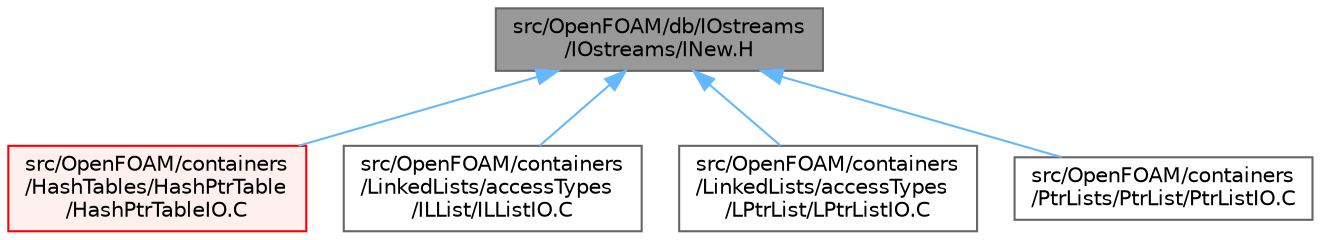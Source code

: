 digraph "src/OpenFOAM/db/IOstreams/IOstreams/INew.H"
{
 // LATEX_PDF_SIZE
  bgcolor="transparent";
  edge [fontname=Helvetica,fontsize=10,labelfontname=Helvetica,labelfontsize=10];
  node [fontname=Helvetica,fontsize=10,shape=box,height=0.2,width=0.4];
  Node1 [id="Node000001",label="src/OpenFOAM/db/IOstreams\l/IOstreams/INew.H",height=0.2,width=0.4,color="gray40", fillcolor="grey60", style="filled", fontcolor="black",tooltip=" "];
  Node1 -> Node2 [id="edge1_Node000001_Node000002",dir="back",color="steelblue1",style="solid",tooltip=" "];
  Node2 [id="Node000002",label="src/OpenFOAM/containers\l/HashTables/HashPtrTable\l/HashPtrTableIO.C",height=0.2,width=0.4,color="red", fillcolor="#FFF0F0", style="filled",URL="$HashPtrTableIO_8C.html",tooltip=" "];
  Node1 -> Node4 [id="edge2_Node000001_Node000004",dir="back",color="steelblue1",style="solid",tooltip=" "];
  Node4 [id="Node000004",label="src/OpenFOAM/containers\l/LinkedLists/accessTypes\l/ILList/ILListIO.C",height=0.2,width=0.4,color="grey40", fillcolor="white", style="filled",URL="$ILListIO_8C.html",tooltip=" "];
  Node1 -> Node5 [id="edge3_Node000001_Node000005",dir="back",color="steelblue1",style="solid",tooltip=" "];
  Node5 [id="Node000005",label="src/OpenFOAM/containers\l/LinkedLists/accessTypes\l/LPtrList/LPtrListIO.C",height=0.2,width=0.4,color="grey40", fillcolor="white", style="filled",URL="$LPtrListIO_8C.html",tooltip=" "];
  Node1 -> Node6 [id="edge4_Node000001_Node000006",dir="back",color="steelblue1",style="solid",tooltip=" "];
  Node6 [id="Node000006",label="src/OpenFOAM/containers\l/PtrLists/PtrList/PtrListIO.C",height=0.2,width=0.4,color="grey40", fillcolor="white", style="filled",URL="$PtrListIO_8C.html",tooltip=" "];
}
